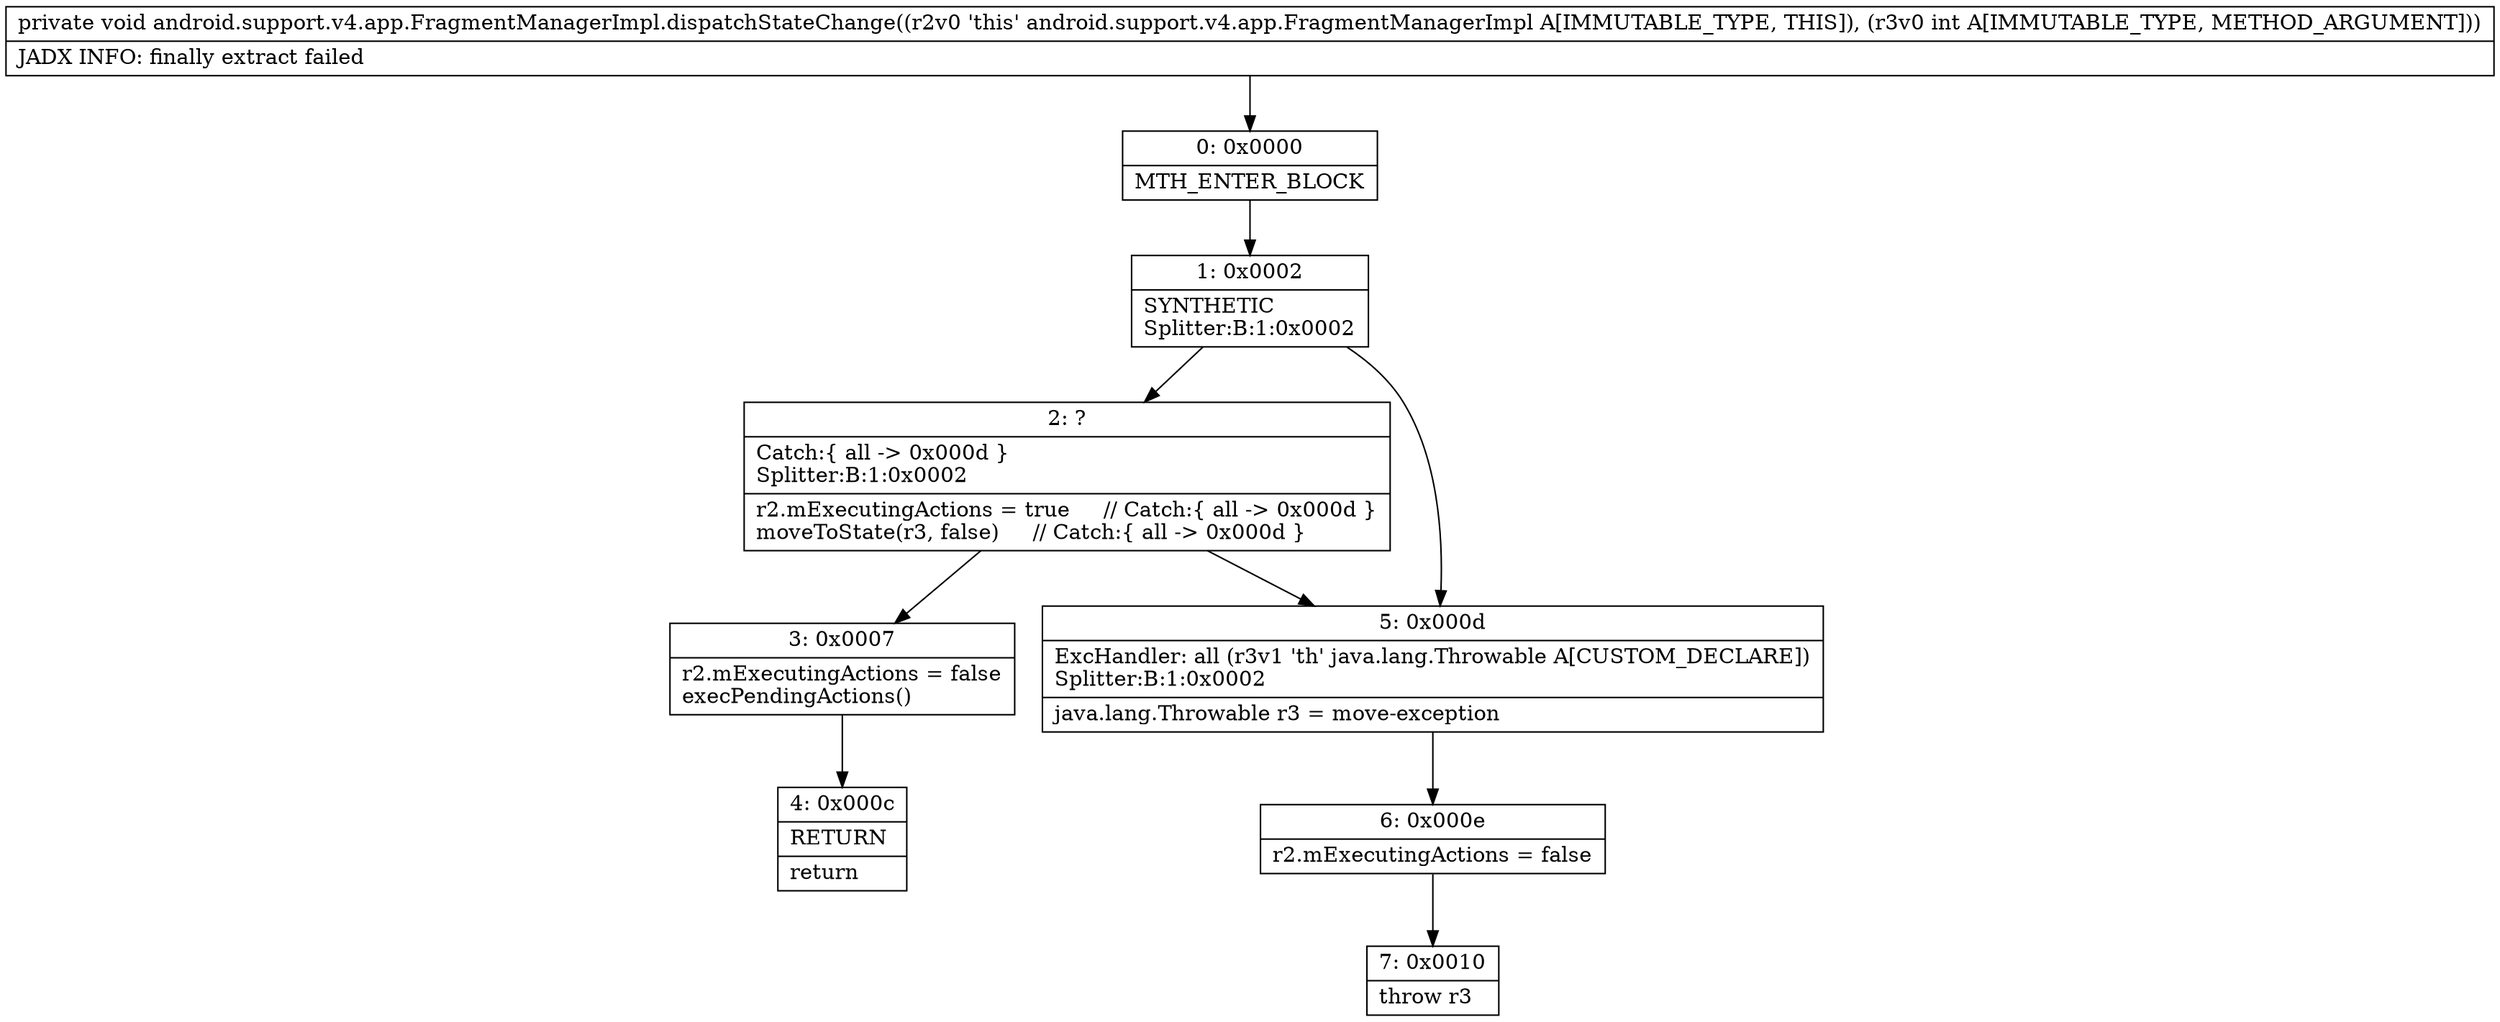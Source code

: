 digraph "CFG forandroid.support.v4.app.FragmentManagerImpl.dispatchStateChange(I)V" {
Node_0 [shape=record,label="{0\:\ 0x0000|MTH_ENTER_BLOCK\l}"];
Node_1 [shape=record,label="{1\:\ 0x0002|SYNTHETIC\lSplitter:B:1:0x0002\l}"];
Node_2 [shape=record,label="{2\:\ ?|Catch:\{ all \-\> 0x000d \}\lSplitter:B:1:0x0002\l|r2.mExecutingActions = true     \/\/ Catch:\{ all \-\> 0x000d \}\lmoveToState(r3, false)     \/\/ Catch:\{ all \-\> 0x000d \}\l}"];
Node_3 [shape=record,label="{3\:\ 0x0007|r2.mExecutingActions = false\lexecPendingActions()\l}"];
Node_4 [shape=record,label="{4\:\ 0x000c|RETURN\l|return\l}"];
Node_5 [shape=record,label="{5\:\ 0x000d|ExcHandler: all (r3v1 'th' java.lang.Throwable A[CUSTOM_DECLARE])\lSplitter:B:1:0x0002\l|java.lang.Throwable r3 = move\-exception\l}"];
Node_6 [shape=record,label="{6\:\ 0x000e|r2.mExecutingActions = false\l}"];
Node_7 [shape=record,label="{7\:\ 0x0010|throw r3\l}"];
MethodNode[shape=record,label="{private void android.support.v4.app.FragmentManagerImpl.dispatchStateChange((r2v0 'this' android.support.v4.app.FragmentManagerImpl A[IMMUTABLE_TYPE, THIS]), (r3v0 int A[IMMUTABLE_TYPE, METHOD_ARGUMENT]))  | JADX INFO: finally extract failed\l}"];
MethodNode -> Node_0;
Node_0 -> Node_1;
Node_1 -> Node_2;
Node_1 -> Node_5;
Node_2 -> Node_3;
Node_2 -> Node_5;
Node_3 -> Node_4;
Node_5 -> Node_6;
Node_6 -> Node_7;
}


